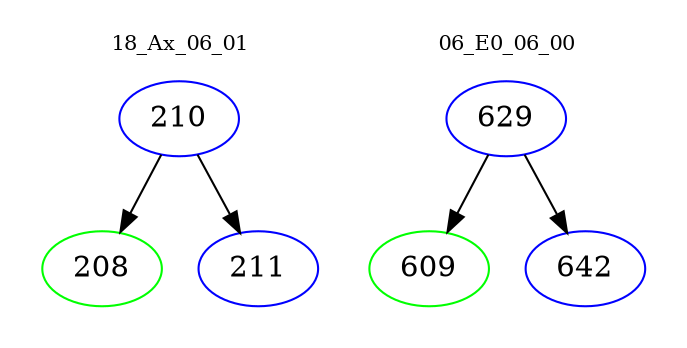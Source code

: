 digraph{
subgraph cluster_0 {
color = white
label = "18_Ax_06_01";
fontsize=10;
T0_210 [label="210", color="blue"]
T0_210 -> T0_208 [color="black"]
T0_208 [label="208", color="green"]
T0_210 -> T0_211 [color="black"]
T0_211 [label="211", color="blue"]
}
subgraph cluster_1 {
color = white
label = "06_E0_06_00";
fontsize=10;
T1_629 [label="629", color="blue"]
T1_629 -> T1_609 [color="black"]
T1_609 [label="609", color="green"]
T1_629 -> T1_642 [color="black"]
T1_642 [label="642", color="blue"]
}
}
